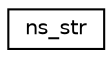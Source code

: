 digraph "Graphical Class Hierarchy"
{
  edge [fontname="Helvetica",fontsize="10",labelfontname="Helvetica",labelfontsize="10"];
  node [fontname="Helvetica",fontsize="10",shape=record];
  rankdir="LR";
  Node1 [label="ns_str",height=0.2,width=0.4,color="black", fillcolor="white", style="filled",URL="$structns__str.html"];
}
